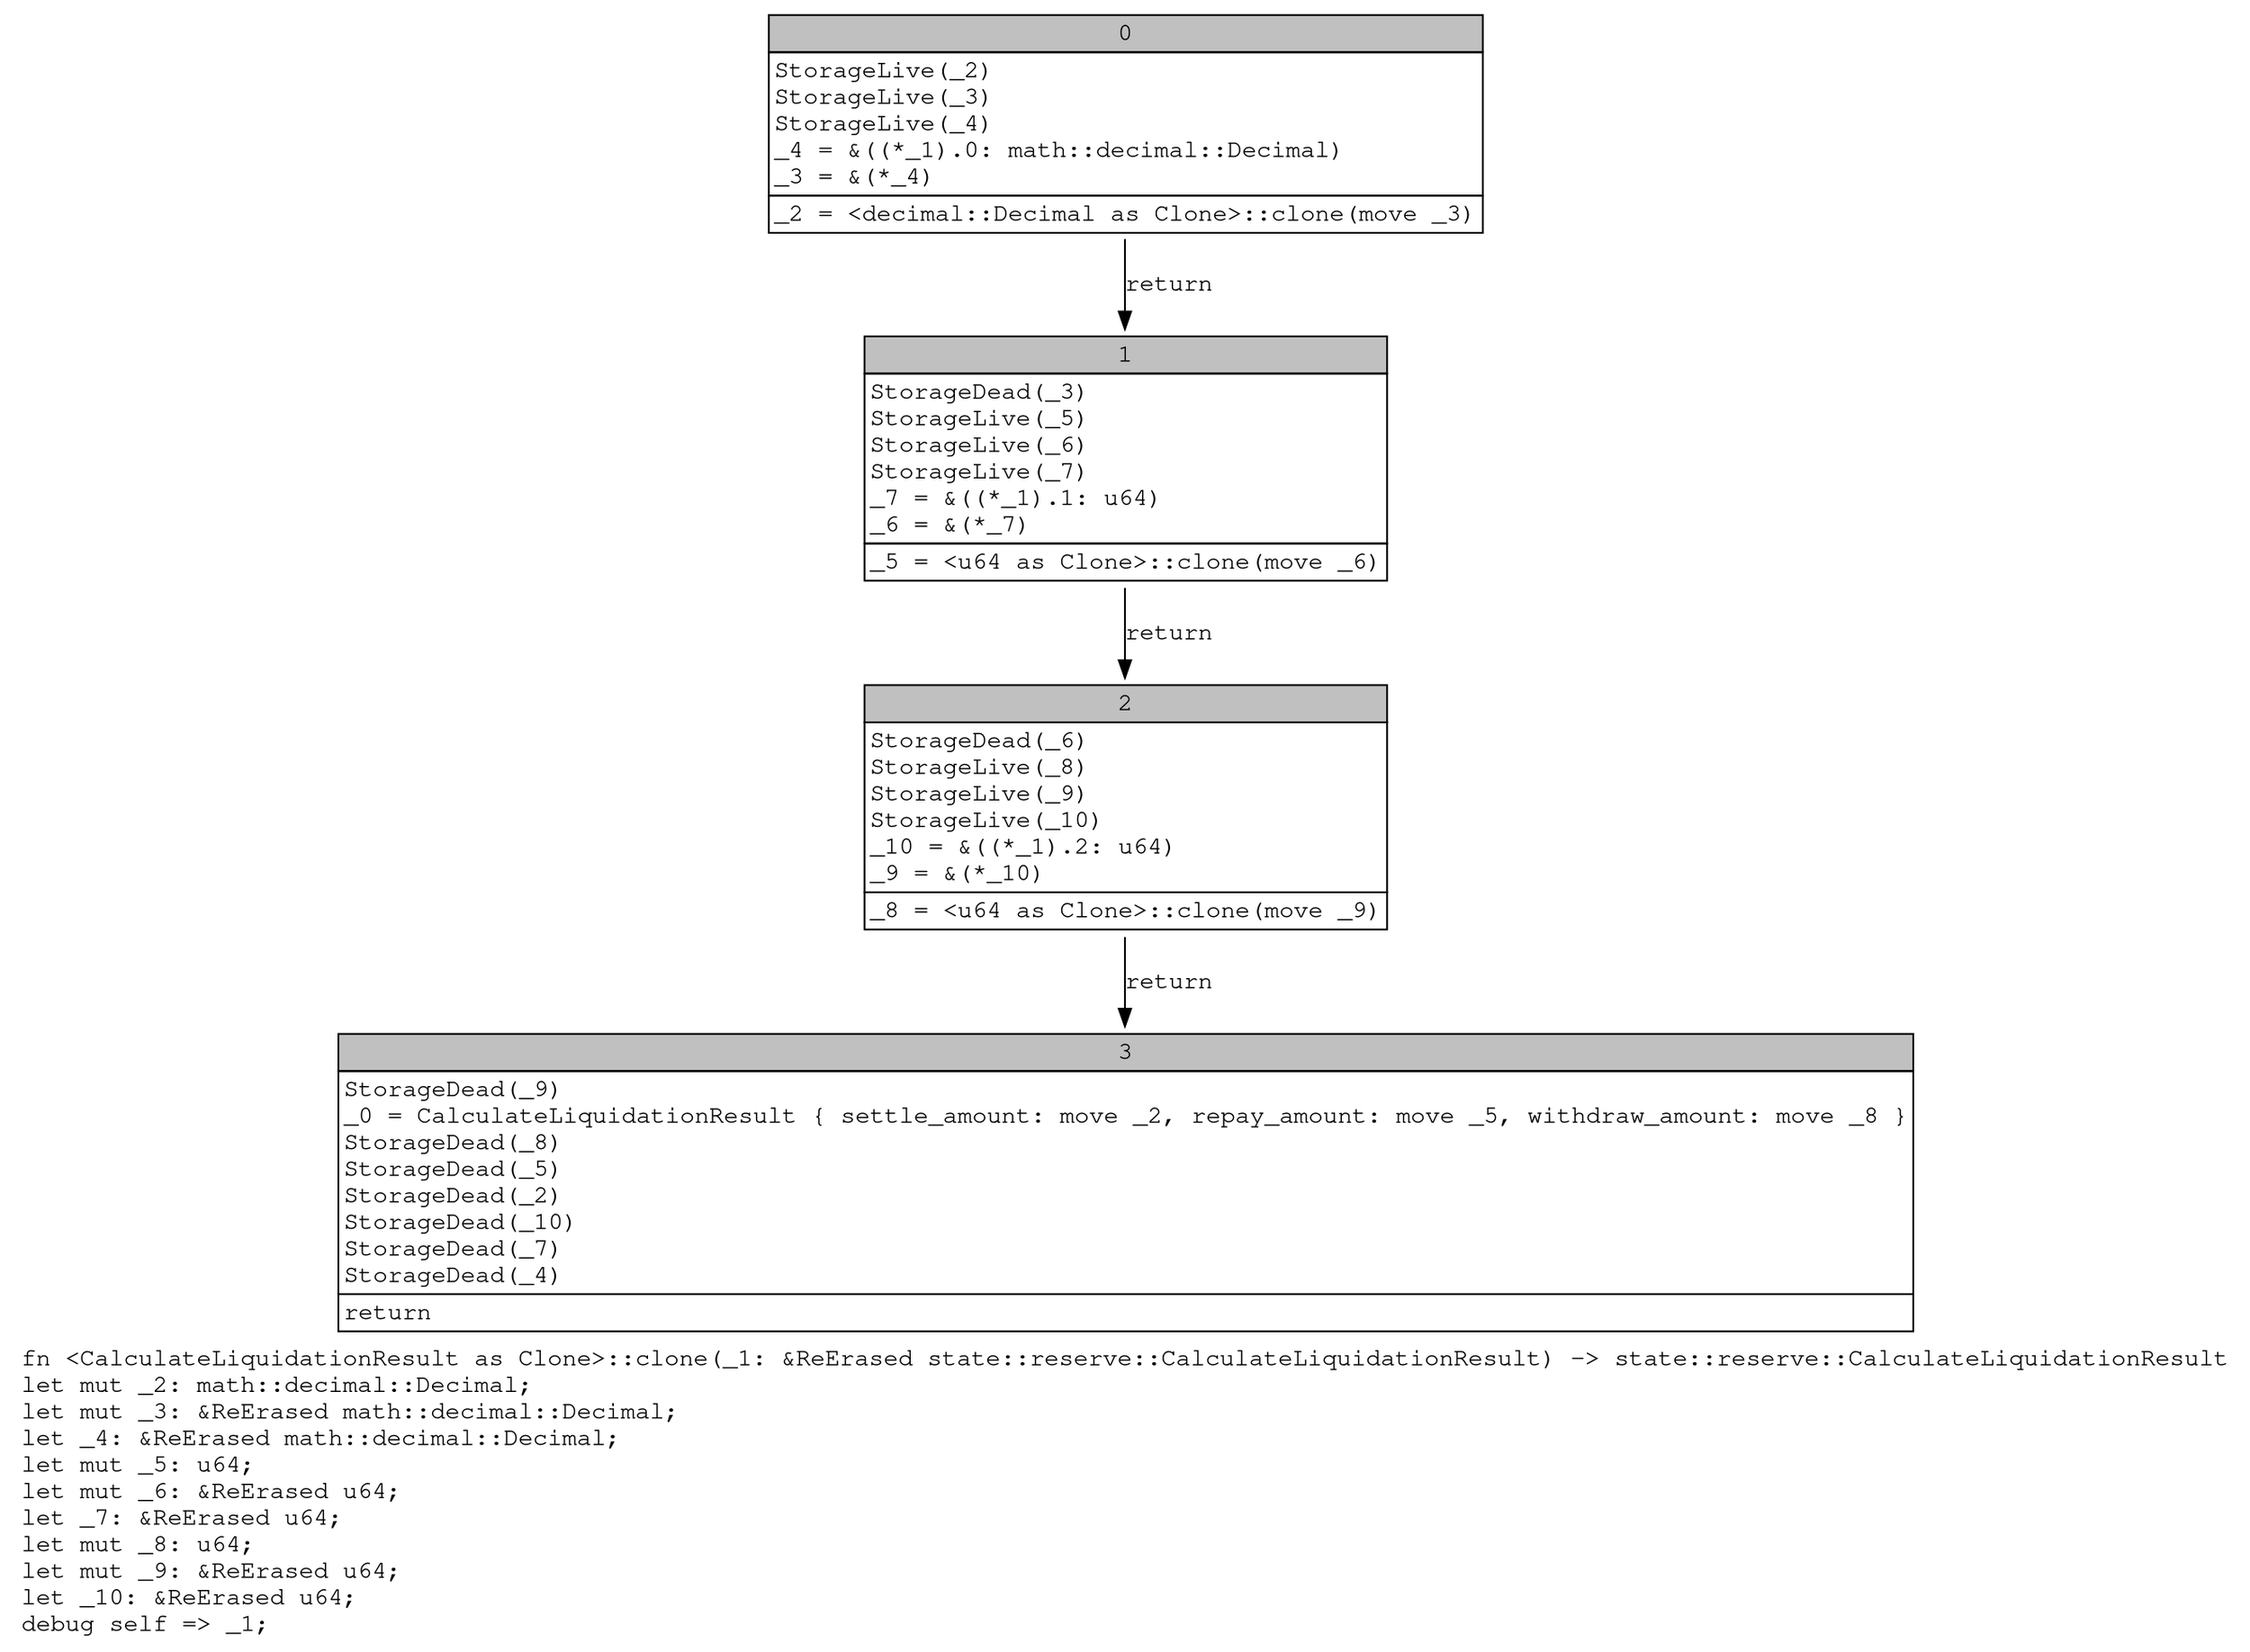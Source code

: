digraph Mir_0_2295 {
    graph [fontname="Courier, monospace"];
    node [fontname="Courier, monospace"];
    edge [fontname="Courier, monospace"];
    label=<fn &lt;CalculateLiquidationResult as Clone&gt;::clone(_1: &amp;ReErased state::reserve::CalculateLiquidationResult) -&gt; state::reserve::CalculateLiquidationResult<br align="left"/>let mut _2: math::decimal::Decimal;<br align="left"/>let mut _3: &amp;ReErased math::decimal::Decimal;<br align="left"/>let _4: &amp;ReErased math::decimal::Decimal;<br align="left"/>let mut _5: u64;<br align="left"/>let mut _6: &amp;ReErased u64;<br align="left"/>let _7: &amp;ReErased u64;<br align="left"/>let mut _8: u64;<br align="left"/>let mut _9: &amp;ReErased u64;<br align="left"/>let _10: &amp;ReErased u64;<br align="left"/>debug self =&gt; _1;<br align="left"/>>;
    bb0__0_2295 [shape="none", label=<<table border="0" cellborder="1" cellspacing="0"><tr><td bgcolor="gray" align="center" colspan="1">0</td></tr><tr><td align="left" balign="left">StorageLive(_2)<br/>StorageLive(_3)<br/>StorageLive(_4)<br/>_4 = &amp;((*_1).0: math::decimal::Decimal)<br/>_3 = &amp;(*_4)<br/></td></tr><tr><td align="left">_2 = &lt;decimal::Decimal as Clone&gt;::clone(move _3)</td></tr></table>>];
    bb1__0_2295 [shape="none", label=<<table border="0" cellborder="1" cellspacing="0"><tr><td bgcolor="gray" align="center" colspan="1">1</td></tr><tr><td align="left" balign="left">StorageDead(_3)<br/>StorageLive(_5)<br/>StorageLive(_6)<br/>StorageLive(_7)<br/>_7 = &amp;((*_1).1: u64)<br/>_6 = &amp;(*_7)<br/></td></tr><tr><td align="left">_5 = &lt;u64 as Clone&gt;::clone(move _6)</td></tr></table>>];
    bb2__0_2295 [shape="none", label=<<table border="0" cellborder="1" cellspacing="0"><tr><td bgcolor="gray" align="center" colspan="1">2</td></tr><tr><td align="left" balign="left">StorageDead(_6)<br/>StorageLive(_8)<br/>StorageLive(_9)<br/>StorageLive(_10)<br/>_10 = &amp;((*_1).2: u64)<br/>_9 = &amp;(*_10)<br/></td></tr><tr><td align="left">_8 = &lt;u64 as Clone&gt;::clone(move _9)</td></tr></table>>];
    bb3__0_2295 [shape="none", label=<<table border="0" cellborder="1" cellspacing="0"><tr><td bgcolor="gray" align="center" colspan="1">3</td></tr><tr><td align="left" balign="left">StorageDead(_9)<br/>_0 = CalculateLiquidationResult { settle_amount: move _2, repay_amount: move _5, withdraw_amount: move _8 }<br/>StorageDead(_8)<br/>StorageDead(_5)<br/>StorageDead(_2)<br/>StorageDead(_10)<br/>StorageDead(_7)<br/>StorageDead(_4)<br/></td></tr><tr><td align="left">return</td></tr></table>>];
    bb0__0_2295 -> bb1__0_2295 [label="return"];
    bb1__0_2295 -> bb2__0_2295 [label="return"];
    bb2__0_2295 -> bb3__0_2295 [label="return"];
}
